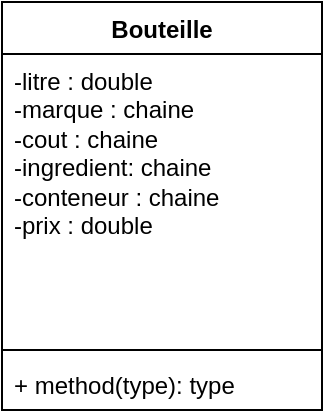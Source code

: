 <mxfile version="26.0.9">
  <diagram name="Page-1" id="cF-Xf19YMa7j4efHGjGy">
    <mxGraphModel dx="1816" dy="577" grid="1" gridSize="10" guides="1" tooltips="1" connect="1" arrows="1" fold="1" page="1" pageScale="1" pageWidth="827" pageHeight="1169" math="0" shadow="0">
      <root>
        <mxCell id="0" />
        <mxCell id="1" parent="0" />
        <mxCell id="saed3StS2aJ-xDXOkhul-1" value="Bouteille" style="swimlane;fontStyle=1;align=center;verticalAlign=top;childLayout=stackLayout;horizontal=1;startSize=26;horizontalStack=0;resizeParent=1;resizeParentMax=0;resizeLast=0;collapsible=1;marginBottom=0;whiteSpace=wrap;html=1;" vertex="1" parent="1">
          <mxGeometry x="-100" y="160" width="160" height="204" as="geometry" />
        </mxCell>
        <mxCell id="saed3StS2aJ-xDXOkhul-2" value="-litre : double&amp;nbsp;&lt;div&gt;-marque : chaine&lt;/div&gt;&lt;div&gt;-cout : chaine&lt;/div&gt;&lt;div&gt;-ingredient: chaine&lt;/div&gt;&lt;div&gt;-conteneur : chaine&amp;nbsp;&lt;/div&gt;&lt;div&gt;-prix : double&amp;nbsp;&lt;/div&gt;" style="text;strokeColor=none;fillColor=none;align=left;verticalAlign=top;spacingLeft=4;spacingRight=4;overflow=hidden;rotatable=0;points=[[0,0.5],[1,0.5]];portConstraint=eastwest;whiteSpace=wrap;html=1;" vertex="1" parent="saed3StS2aJ-xDXOkhul-1">
          <mxGeometry y="26" width="160" height="144" as="geometry" />
        </mxCell>
        <mxCell id="saed3StS2aJ-xDXOkhul-3" value="" style="line;strokeWidth=1;fillColor=none;align=left;verticalAlign=middle;spacingTop=-1;spacingLeft=3;spacingRight=3;rotatable=0;labelPosition=right;points=[];portConstraint=eastwest;strokeColor=inherit;" vertex="1" parent="saed3StS2aJ-xDXOkhul-1">
          <mxGeometry y="170" width="160" height="8" as="geometry" />
        </mxCell>
        <mxCell id="saed3StS2aJ-xDXOkhul-4" value="+ method(type): type" style="text;strokeColor=none;fillColor=none;align=left;verticalAlign=top;spacingLeft=4;spacingRight=4;overflow=hidden;rotatable=0;points=[[0,0.5],[1,0.5]];portConstraint=eastwest;whiteSpace=wrap;html=1;" vertex="1" parent="saed3StS2aJ-xDXOkhul-1">
          <mxGeometry y="178" width="160" height="26" as="geometry" />
        </mxCell>
      </root>
    </mxGraphModel>
  </diagram>
</mxfile>
